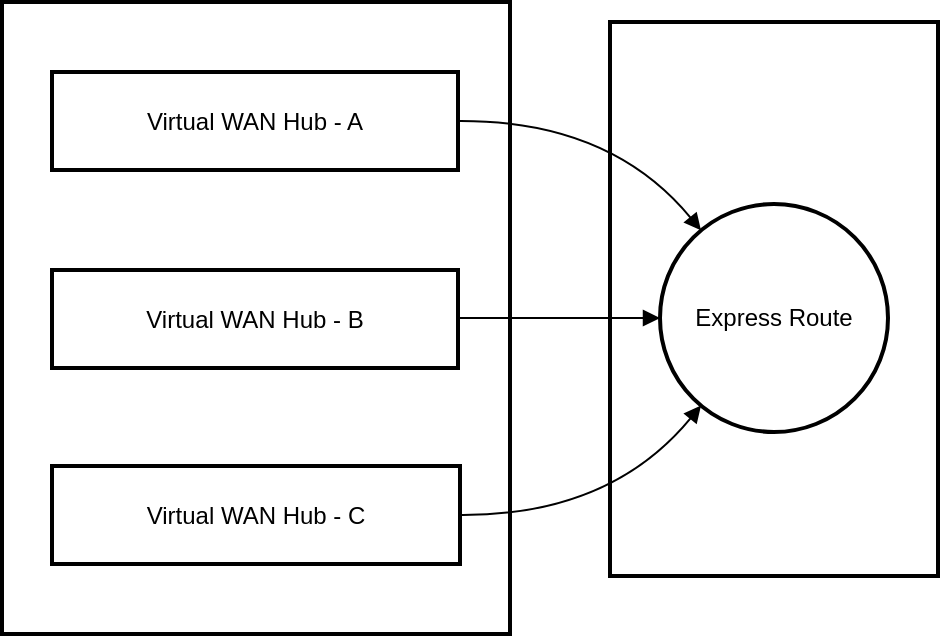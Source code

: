 <mxfile version="24.8.4">
  <diagram name="Page-1" id="pC8UhP_xy9V3qqdNr0pn">
    <mxGraphModel>
      <root>
        <mxCell id="0" />
        <mxCell id="1" parent="0" />
        <mxCell id="2" value="Express_Route" style="whiteSpace=wrap;strokeWidth=2;" vertex="1" parent="1">
          <mxGeometry x="312" y="18" width="164" height="277" as="geometry" />
        </mxCell>
        <mxCell id="3" value="Azure_VWAN_Hub" style="whiteSpace=wrap;strokeWidth=2;" vertex="1" parent="1">
          <mxGeometry x="8" y="8" width="254" height="316" as="geometry" />
        </mxCell>
        <mxCell id="4" value="Virtual WAN Hub - A" style="whiteSpace=wrap;strokeWidth=2;" vertex="1" parent="1">
          <mxGeometry x="33" y="43" width="203" height="49" as="geometry" />
        </mxCell>
        <mxCell id="5" value="Virtual WAN Hub - B" style="whiteSpace=wrap;strokeWidth=2;" vertex="1" parent="1">
          <mxGeometry x="33" y="142" width="203" height="49" as="geometry" />
        </mxCell>
        <mxCell id="6" value="Virtual WAN Hub - C" style="whiteSpace=wrap;strokeWidth=2;" vertex="1" parent="1">
          <mxGeometry x="33" y="240" width="204" height="49" as="geometry" />
        </mxCell>
        <mxCell id="7" value="Express Route" style="ellipse;aspect=fixed;strokeWidth=2;whiteSpace=wrap;" vertex="1" parent="1">
          <mxGeometry x="337" y="109" width="114" height="114" as="geometry" />
        </mxCell>
        <mxCell id="8" value="" style="curved=1;startArrow=none;endArrow=block;exitX=1;exitY=0.5;entryX=0.08;entryY=0;" edge="1" parent="1" source="4" target="7">
          <mxGeometry relative="1" as="geometry">
            <Array as="points">
              <mxPoint x="312" y="67" />
            </Array>
          </mxGeometry>
        </mxCell>
        <mxCell id="9" value="" style="curved=1;startArrow=none;endArrow=block;exitX=1;exitY=0.49;entryX=0;entryY=0.5;" edge="1" parent="1" source="5" target="7">
          <mxGeometry relative="1" as="geometry">
            <Array as="points" />
          </mxGeometry>
        </mxCell>
        <mxCell id="10" value="" style="curved=1;startArrow=none;endArrow=block;exitX=1;exitY=0.5;entryX=0.08;entryY=1;" edge="1" parent="1" source="6" target="7">
          <mxGeometry relative="1" as="geometry">
            <Array as="points">
              <mxPoint x="312" y="265" />
            </Array>
          </mxGeometry>
        </mxCell>
      </root>
    </mxGraphModel>
  </diagram>
</mxfile>
